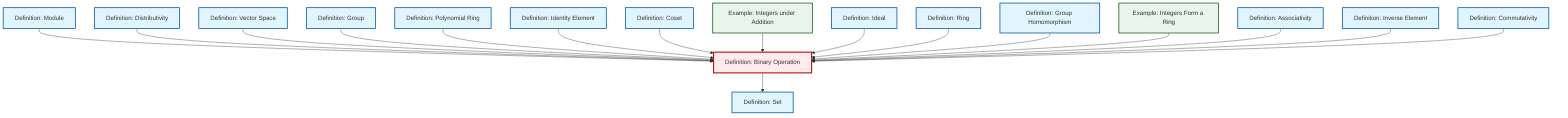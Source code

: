 graph TD
    classDef definition fill:#e1f5fe,stroke:#01579b,stroke-width:2px
    classDef theorem fill:#f3e5f5,stroke:#4a148c,stroke-width:2px
    classDef axiom fill:#fff3e0,stroke:#e65100,stroke-width:2px
    classDef example fill:#e8f5e9,stroke:#1b5e20,stroke-width:2px
    classDef current fill:#ffebee,stroke:#b71c1c,stroke-width:3px
    def-ring["Definition: Ring"]:::definition
    def-vector-space["Definition: Vector Space"]:::definition
    def-module["Definition: Module"]:::definition
    def-associativity["Definition: Associativity"]:::definition
    ex-integers-ring["Example: Integers Form a Ring"]:::example
    def-binary-operation["Definition: Binary Operation"]:::definition
    def-coset["Definition: Coset"]:::definition
    def-group["Definition: Group"]:::definition
    def-identity-element["Definition: Identity Element"]:::definition
    ex-integers-addition["Example: Integers under Addition"]:::example
    def-inverse-element["Definition: Inverse Element"]:::definition
    def-polynomial-ring["Definition: Polynomial Ring"]:::definition
    def-homomorphism["Definition: Group Homomorphism"]:::definition
    def-distributivity["Definition: Distributivity"]:::definition
    def-ideal["Definition: Ideal"]:::definition
    def-commutativity["Definition: Commutativity"]:::definition
    def-set["Definition: Set"]:::definition
    def-module --> def-binary-operation
    def-distributivity --> def-binary-operation
    def-vector-space --> def-binary-operation
    def-group --> def-binary-operation
    def-polynomial-ring --> def-binary-operation
    def-identity-element --> def-binary-operation
    def-binary-operation --> def-set
    def-coset --> def-binary-operation
    ex-integers-addition --> def-binary-operation
    def-ideal --> def-binary-operation
    def-ring --> def-binary-operation
    def-homomorphism --> def-binary-operation
    ex-integers-ring --> def-binary-operation
    def-associativity --> def-binary-operation
    def-inverse-element --> def-binary-operation
    def-commutativity --> def-binary-operation
    class def-binary-operation current